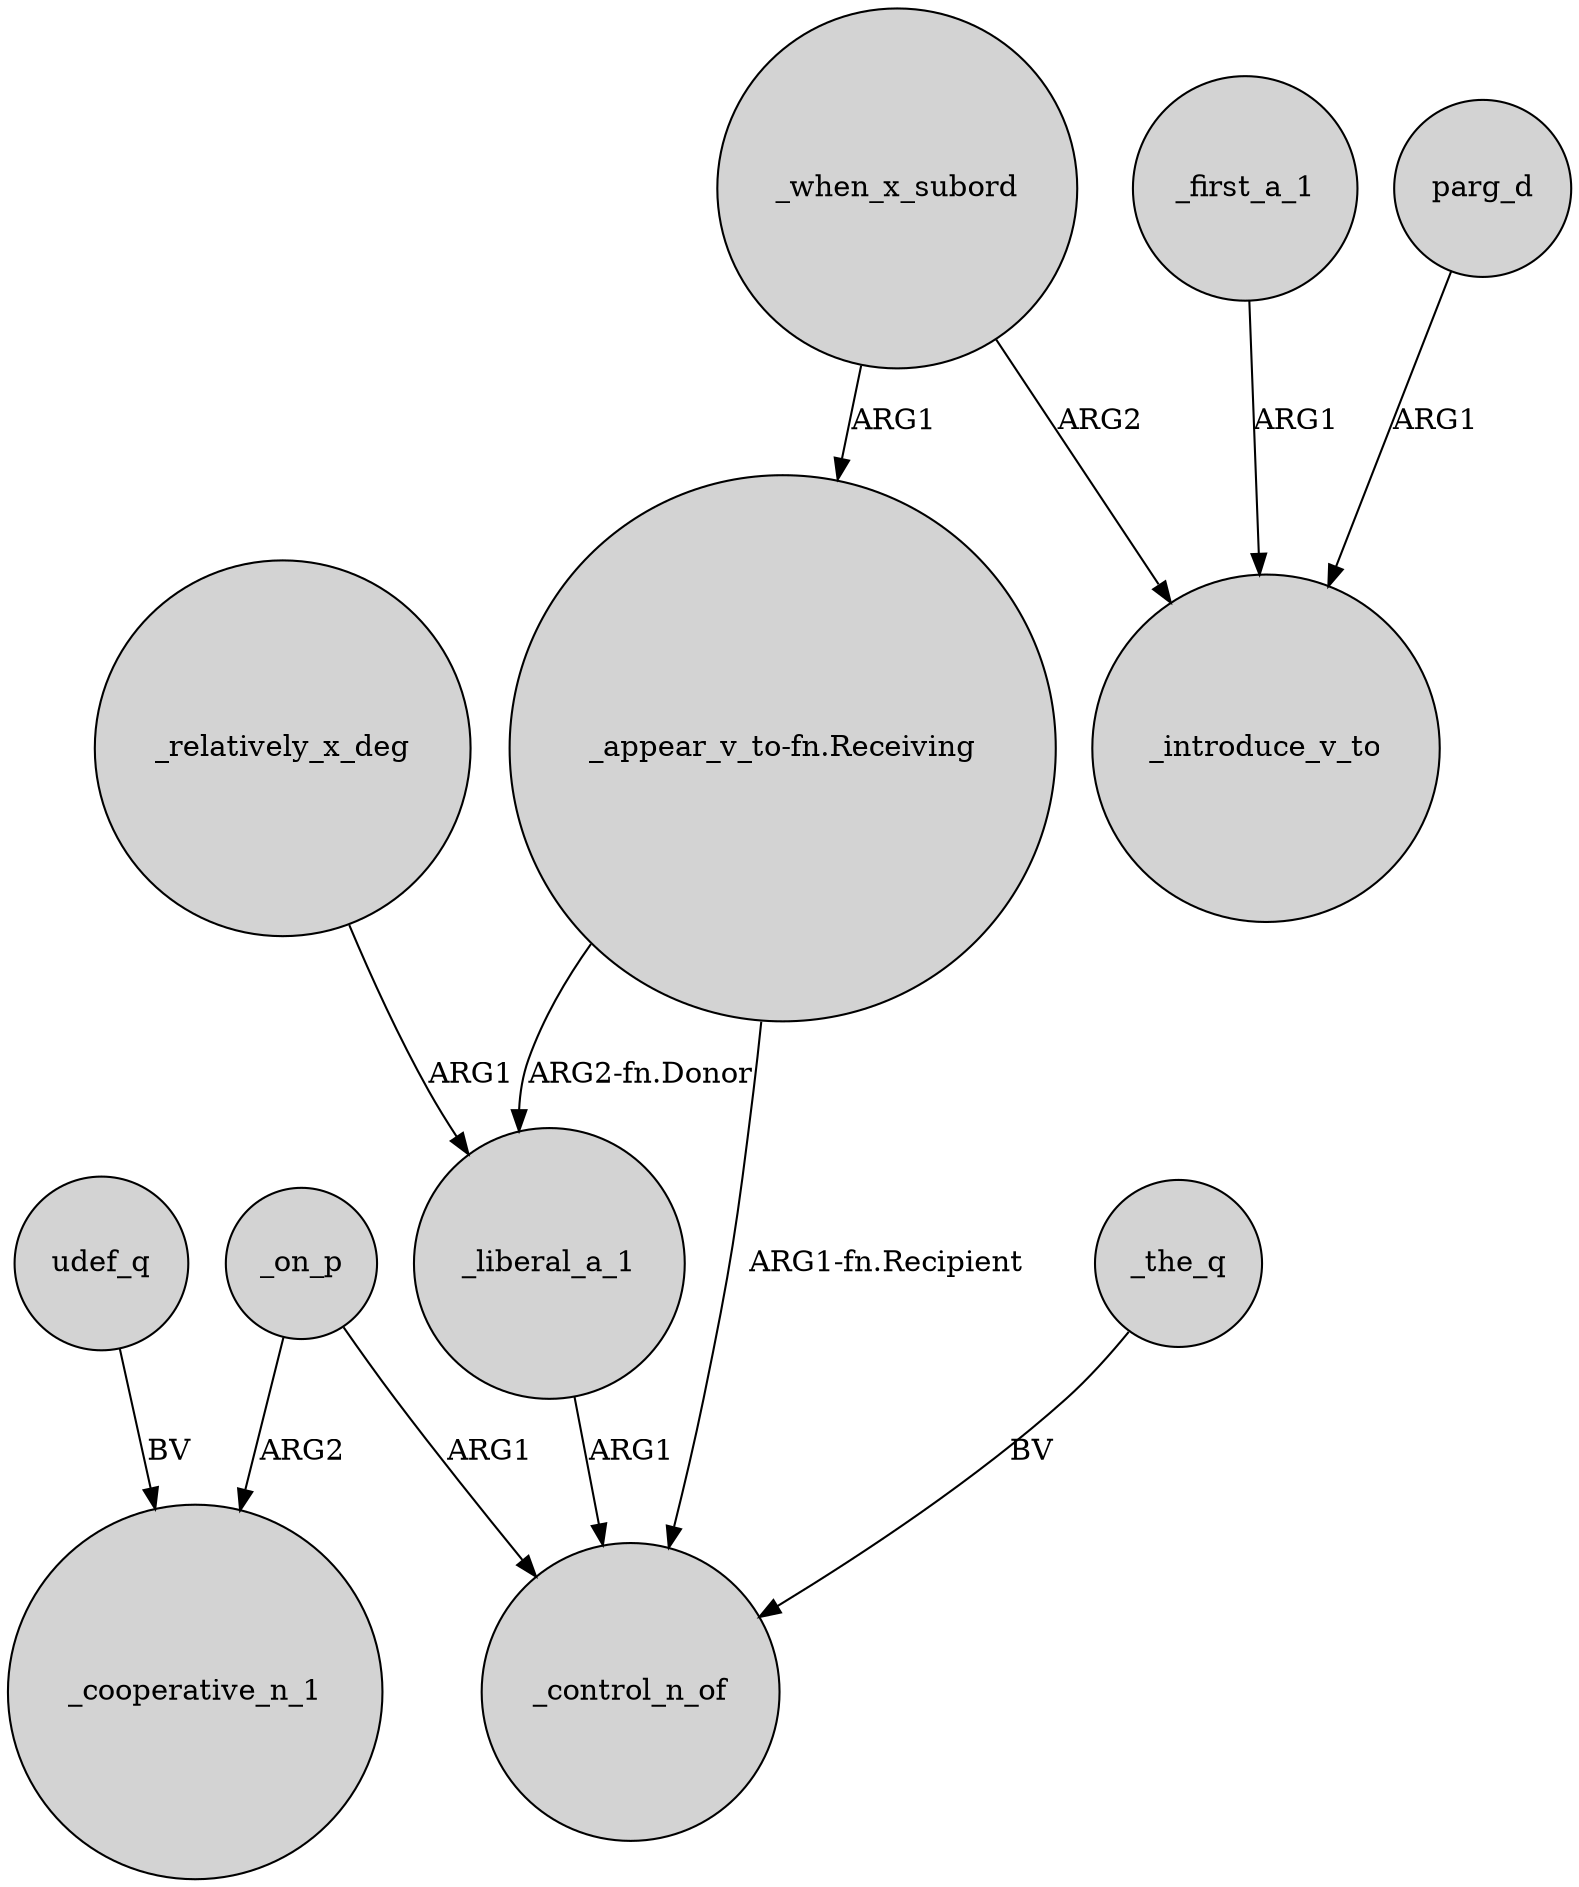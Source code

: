 digraph {
	node [shape=circle style=filled]
	udef_q -> _cooperative_n_1 [label=BV]
	"_appear_v_to-fn.Receiving" -> _liberal_a_1 [label="ARG2-fn.Donor"]
	_relatively_x_deg -> _liberal_a_1 [label=ARG1]
	_on_p -> _control_n_of [label=ARG1]
	_liberal_a_1 -> _control_n_of [label=ARG1]
	_first_a_1 -> _introduce_v_to [label=ARG1]
	_when_x_subord -> "_appear_v_to-fn.Receiving" [label=ARG1]
	_when_x_subord -> _introduce_v_to [label=ARG2]
	"_appear_v_to-fn.Receiving" -> _control_n_of [label="ARG1-fn.Recipient"]
	parg_d -> _introduce_v_to [label=ARG1]
	_the_q -> _control_n_of [label=BV]
	_on_p -> _cooperative_n_1 [label=ARG2]
}
